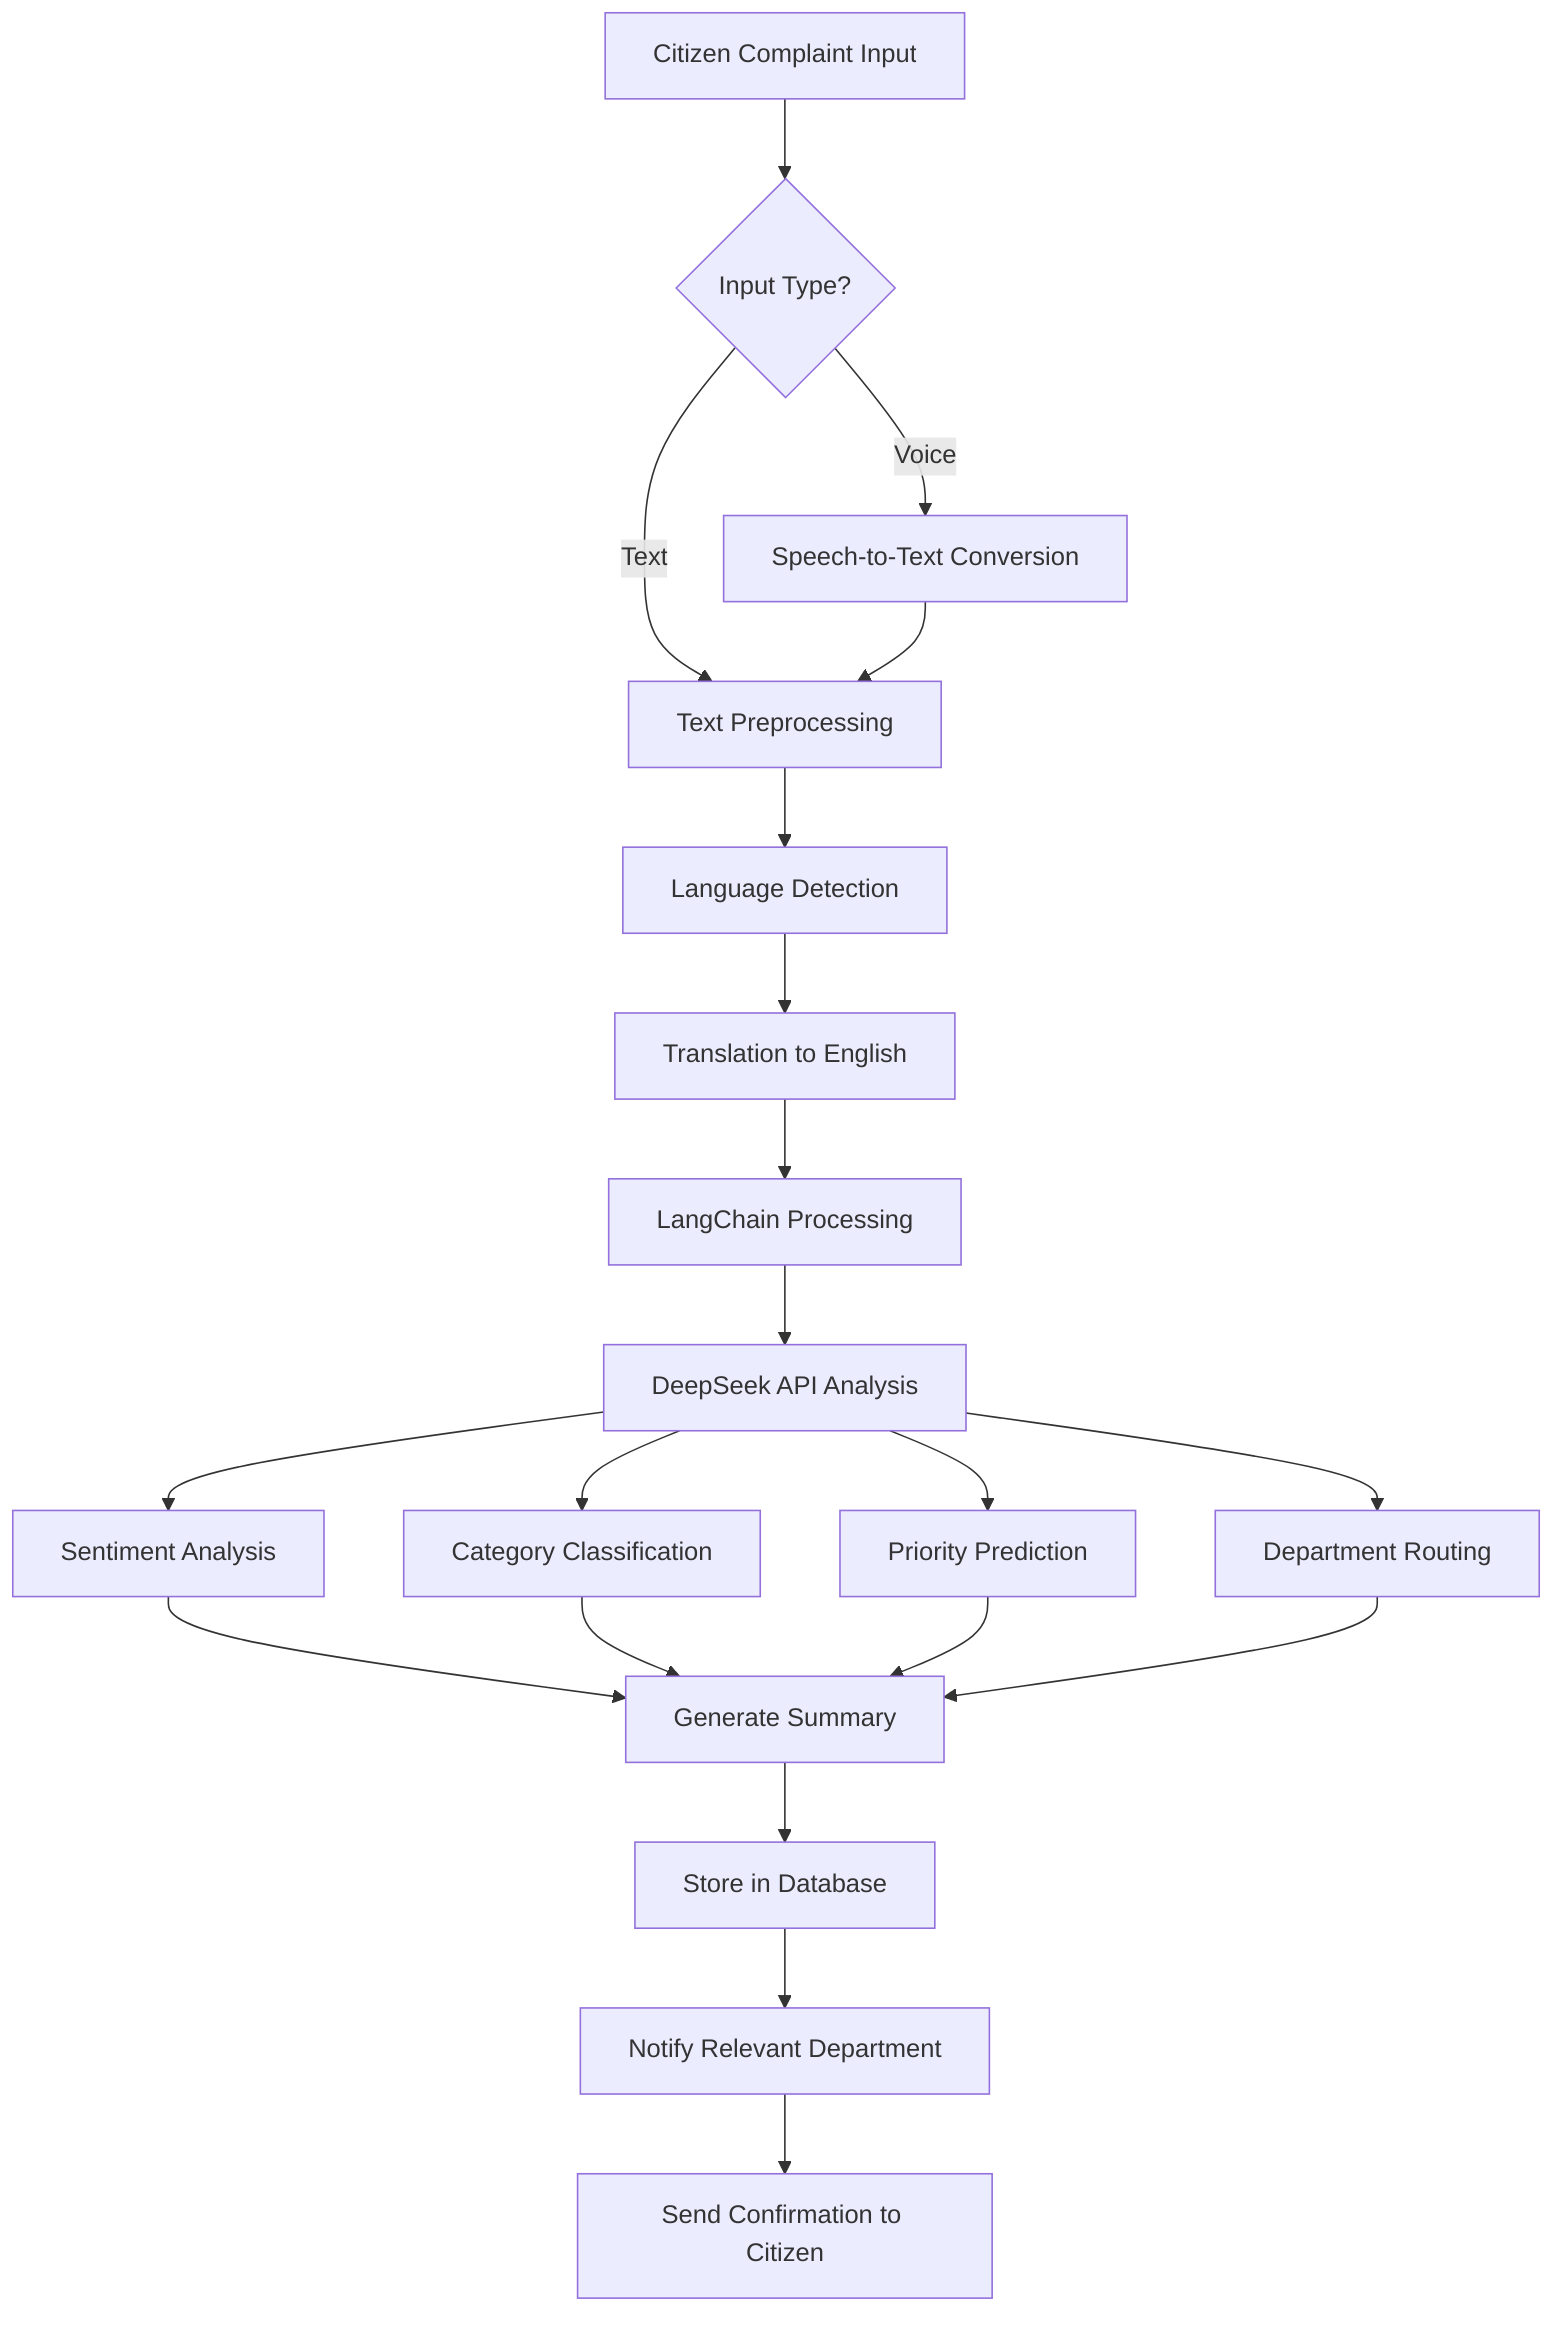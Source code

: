 graph TD
    A[Citizen Complaint Input] --> B{Input Type?}
    
    B -->|Voice| C[Speech-to-Text Conversion]
    B -->|Text| D[Text Preprocessing]
    
    C --> D
    D --> E[Language Detection]
    E --> F[Translation to English]
    F --> G[LangChain Processing]
    
    G --> H[DeepSeek API Analysis]
    
    H --> I[Sentiment Analysis]
    H --> J[Category Classification]
    H --> K[Priority Prediction]
    H --> L[Department Routing]
    
    I --> M[Generate Summary]
    J --> M
    K --> M
    L --> M
    
    M --> N[Store in Database]
    N --> O[Notify Relevant Department]
    O --> P[Send Confirmation to Citizen]